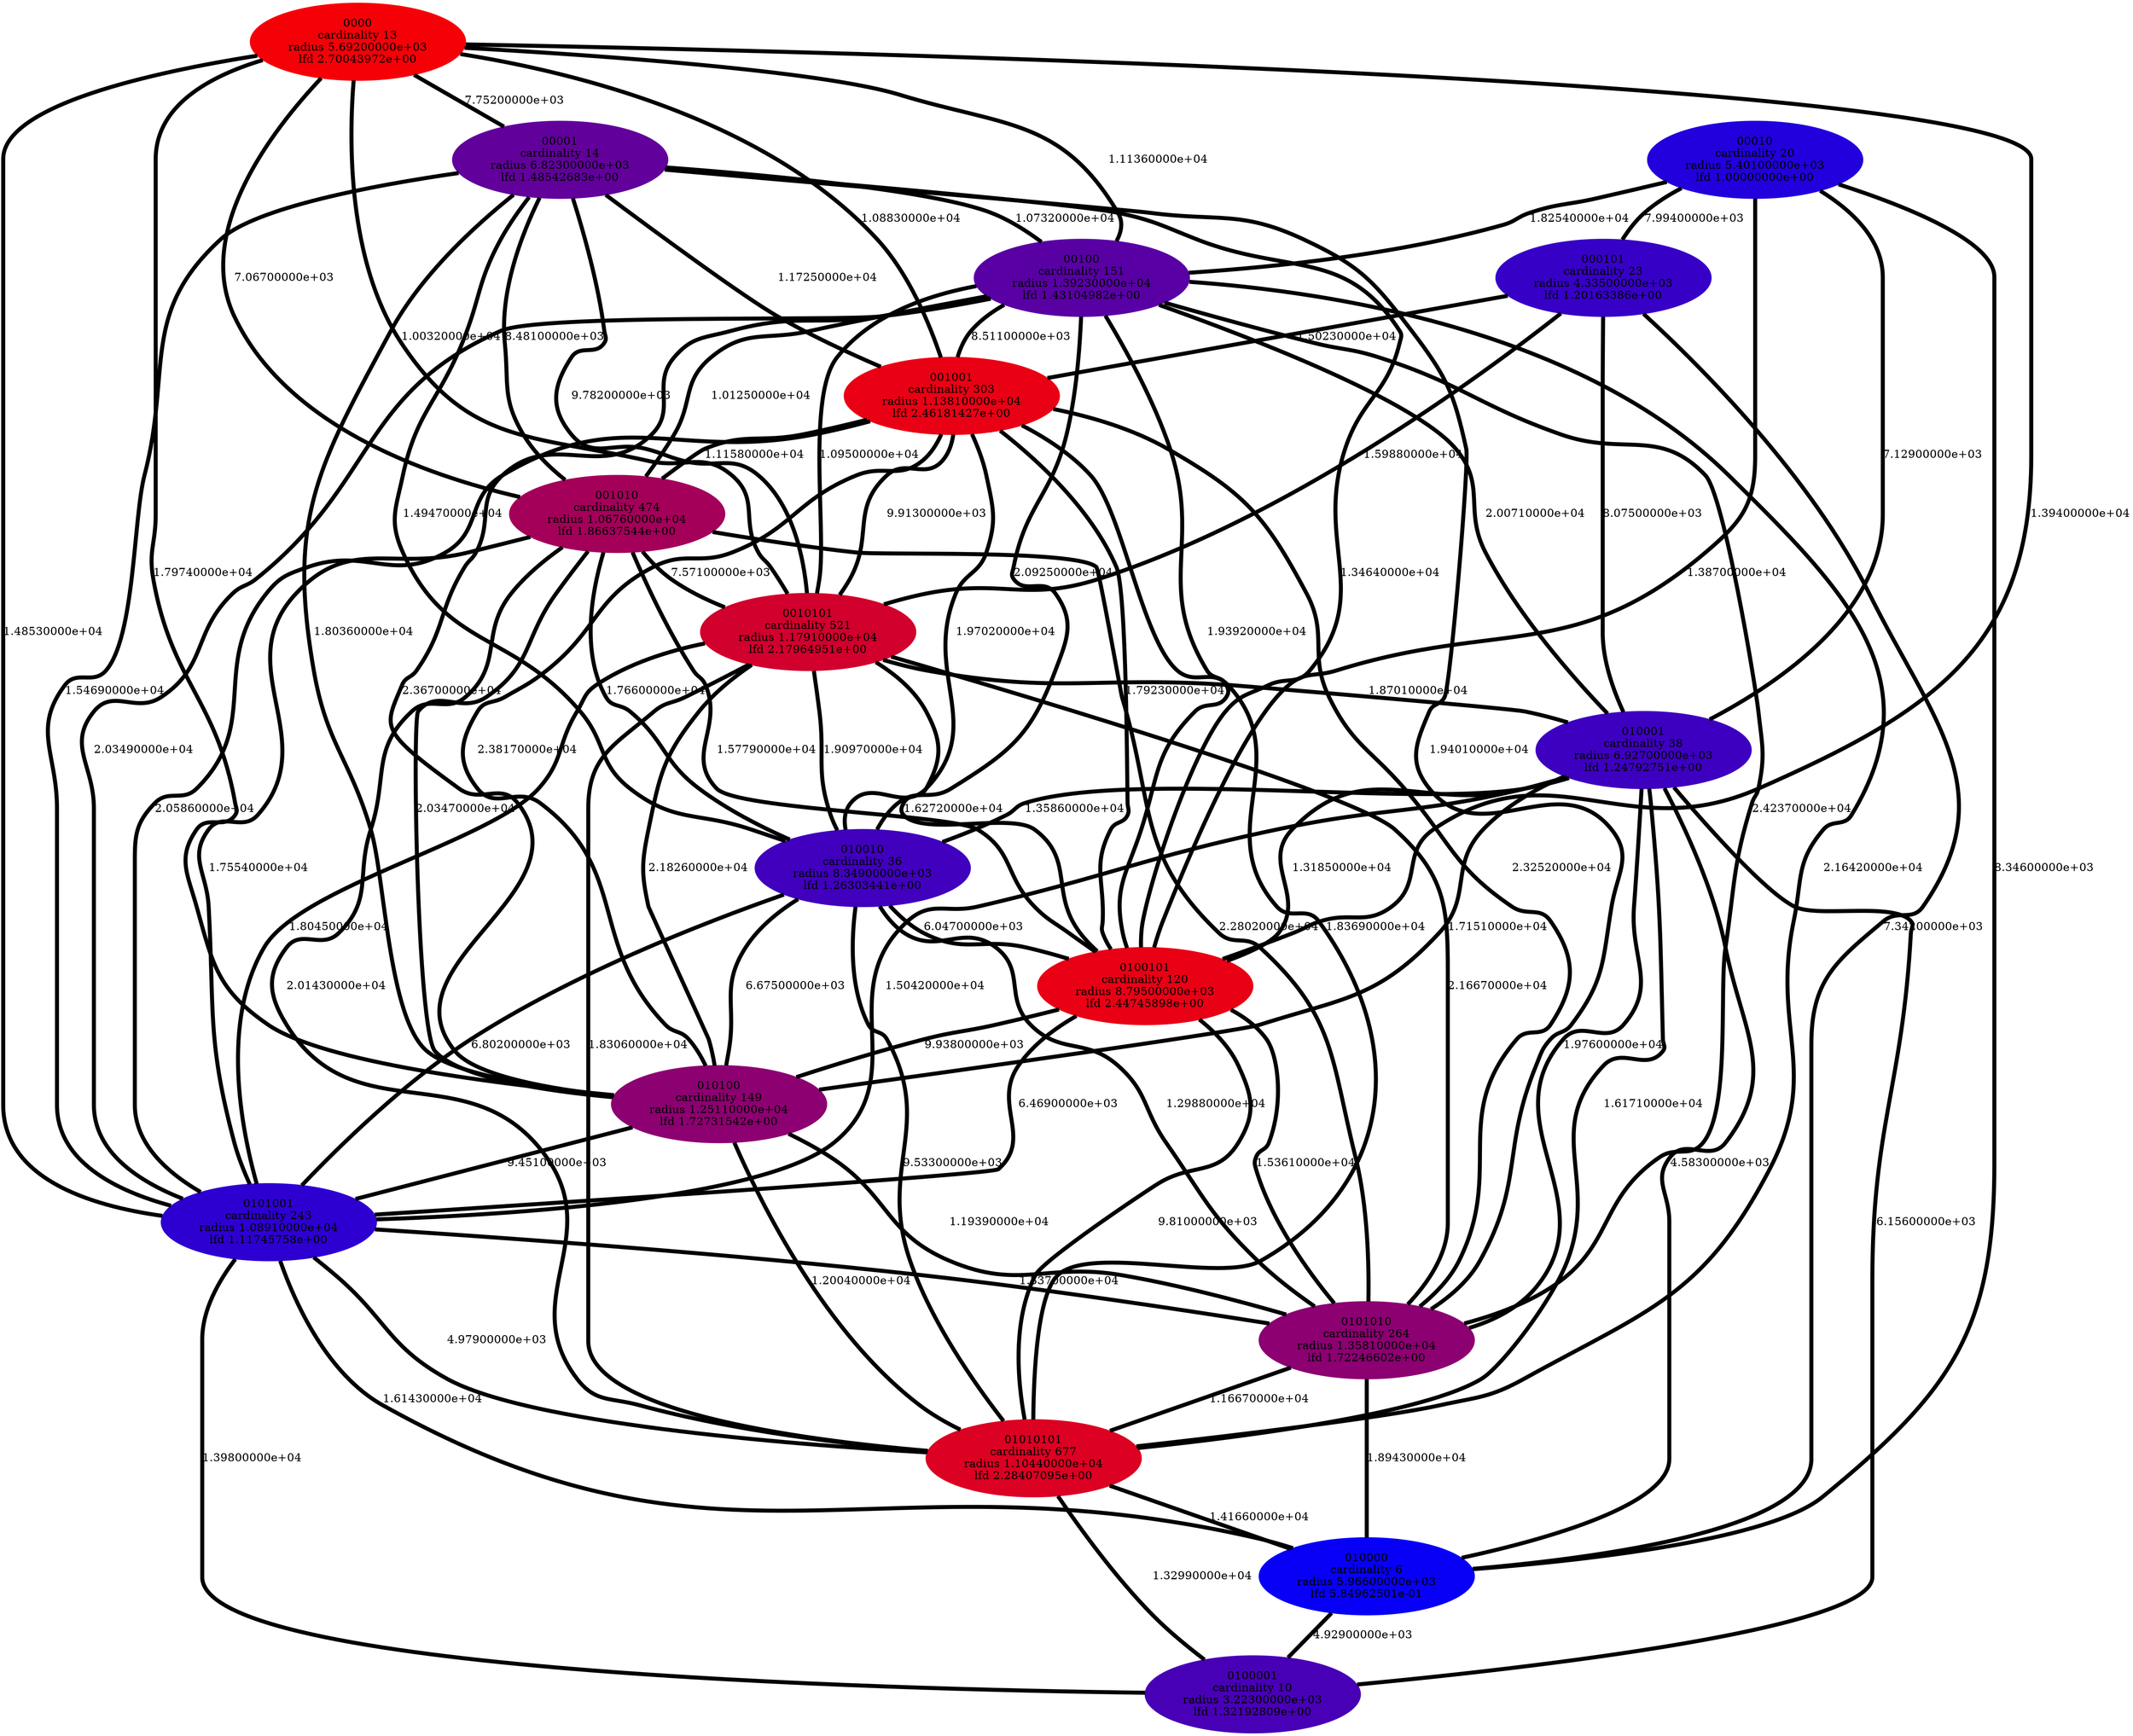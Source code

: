 graph cluster_cardinality_optimal_1 {
    edge[style=solid, penwidth="5", labeldistance="10"]
    010001 [label="010001\ncardinality 38\nradius 6.92700000e+03\nlfd 1.24792751e+00", color="#3E00C0", style="filled"]
    01010101 [label="01010101\ncardinality 677\nradius 1.10440000e+04\nlfd 2.28407095e+00", color="#DC0022", style="filled"]
    0010101 [label="0010101\ncardinality 521\nradius 1.17910000e+04\nlfd 2.17964951e+00", color="#D1002D", style="filled"]
    0100101 [label="0100101\ncardinality 120\nradius 8.79500000e+03\nlfd 2.44745898e+00", color="#E90015", style="filled"]
    010010 [label="010010\ncardinality 36\nradius 8.34900000e+03\nlfd 1.26303441e+00", color="#4000BE", style="filled"]
    00010 [label="00010\ncardinality 20\nradius 5.40100000e+03\nlfd 1.00000000e+00", color="#2100DD", style="filled"]
    00001 [label="00001\ncardinality 14\nradius 6.82300000e+03\nlfd 1.48542683e+00", color="#62009C", style="filled"]
    0000 [label="0000\ncardinality 13\nradius 5.69200000e+03\nlfd 2.70043972e+00", color="#F60008", style="filled"]
    0100001 [label="0100001\ncardinality 10\nradius 3.22300000e+03\nlfd 1.32192809e+00", color="#4800B6", style="filled"]
    010000 [label="010000\ncardinality 6\nradius 5.96600000e+03\nlfd 5.84962501e-01", color="#0800F6", style="filled"]
    001001 [label="001001\ncardinality 303\nradius 1.13810000e+04\nlfd 2.46181427e+00", color="#EA0014", style="filled"]
    000101 [label="000101\ncardinality 23\nradius 4.33500000e+03\nlfd 1.20163386e+00", color="#3700C7", style="filled"]
    00100 [label="00100\ncardinality 151\nradius 1.39230000e+04\nlfd 1.43104982e+00", color="#5900A5", style="filled"]
    0101010 [label="0101010\ncardinality 264\nradius 1.35810000e+04\nlfd 1.72246602e+00", color="#8C0072", style="filled"]
    010100 [label="010100\ncardinality 149\nradius 1.25110000e+04\nlfd 1.72731542e+00", color="#8D0071", style="filled"]
    001010 [label="001010\ncardinality 474\nradius 1.06760000e+04\nlfd 1.86637544e+00", color="#A4005A", style="filled"]
    0101001 [label="0101001\ncardinality 243\nradius 1.08910000e+04\nlfd 1.11745758e+00", color="#2D00D1", style="filled"]
    0010101 -- 010100 [label="2.18260000e+04"]
    010001 -- 0100101 [label="1.31850000e+04"]
    00001 -- 001010 [label="8.48100000e+03"]
    00001 -- 010100 [label="1.80360000e+04"]
    0010101 -- 0101010 [label="2.16670000e+04"]
    001010 -- 01010101 [label="2.01430000e+04"]
    0100101 -- 0101001 [label="6.46900000e+03"]
    001010 -- 0101001 [label="1.75540000e+04"]
    010001 -- 010000 [label="4.58300000e+03"]
    01010101 -- 010000 [label="1.41660000e+04"]
    0000 -- 0101001 [label="1.48530000e+04"]
    00001 -- 001001 [label="1.17250000e+04"]
    0100101 -- 01010101 [label="9.81000000e+03"]
    010010 -- 0101001 [label="6.80200000e+03"]
    0000 -- 001010 [label="7.06700000e+03"]
    010100 -- 0101010 [label="1.19390000e+04"]
    0010101 -- 01010101 [label="1.83060000e+04"]
    00100 -- 0010101 [label="1.09500000e+04"]
    010001 -- 0100001 [label="6.15600000e+03"]
    00001 -- 0101001 [label="1.54690000e+04"]
    010001 -- 0101010 [label="1.97600000e+04"]
    000101 -- 0010101 [label="1.59880000e+04"]
    001001 -- 010010 [label="1.97020000e+04"]
    00001 -- 0101010 [label="1.94010000e+04"]
    0101001 -- 0101010 [label="1.33700000e+04"]
    00010 -- 0100101 [label="1.38700000e+04"]
    00001 -- 0010101 [label="9.78200000e+03"]
    0000 -- 0010101 [label="1.00320000e+04"]
    001001 -- 010100 [label="2.38170000e+04"]
    010010 -- 0101010 [label="1.29880000e+04"]
    0010101 -- 010010 [label="1.90970000e+04"]
    00100 -- 01010101 [label="2.16420000e+04"]
    00010 -- 00100 [label="1.82540000e+04"]
    0010101 -- 0101001 [label="1.80450000e+04"]
    001001 -- 0101010 [label="2.32520000e+04"]
    010010 -- 01010101 [label="9.53300000e+03"]
    001001 -- 001010 [label="1.11580000e+04"]
    0101001 -- 01010101 [label="4.97900000e+03"]
    0010101 -- 0100101 [label="1.62720000e+04"]
    010100 -- 01010101 [label="1.20040000e+04"]
    0010101 -- 010001 [label="1.87010000e+04"]
    010001 -- 0101001 [label="1.50420000e+04"]
    0000 -- 001001 [label="1.08830000e+04"]
    0000 -- 00100 [label="1.11360000e+04"]
    00100 -- 010001 [label="2.00710000e+04"]
    001010 -- 0100101 [label="1.57790000e+04"]
    01010101 -- 0100001 [label="1.32990000e+04"]
    001001 -- 0010101 [label="9.91300000e+03"]
    001010 -- 0010101 [label="7.57100000e+03"]
    00100 -- 010010 [label="2.09250000e+04"]
    000101 -- 010001 [label="8.07500000e+03"]
    00001 -- 00100 [label="1.07320000e+04"]
    00100 -- 0101001 [label="2.03490000e+04"]
    00010 -- 000101 [label="7.99400000e+03"]
    000101 -- 010000 [label="7.34200000e+03"]
    010001 -- 010100 [label="1.71510000e+04"]
    010010 -- 0100101 [label="6.04700000e+03"]
    001001 -- 0100101 [label="1.79230000e+04"]
    0100101 -- 0101010 [label="1.53610000e+04"]
    010010 -- 010100 [label="6.67500000e+03"]
    00100 -- 001001 [label="8.51100000e+03"]
    00010 -- 010001 [label="7.12900000e+03"]
    010001 -- 010010 [label="1.35860000e+04"]
    00100 -- 0101010 [label="2.42370000e+04"]
    0000 -- 00001 [label="7.75200000e+03"]
    0100101 -- 010100 [label="9.93800000e+03"]
    001001 -- 01010101 [label="1.83690000e+04"]
    00001 -- 010010 [label="1.49470000e+04"]
    001010 -- 010100 [label="2.03470000e+04"]
    010001 -- 01010101 [label="1.61710000e+04"]
    010000 -- 0100001 [label="4.92900000e+03"]
    001001 -- 0101001 [label="2.05860000e+04"]
    0101010 -- 01010101 [label="1.16670000e+04"]
    00010 -- 010000 [label="8.34600000e+03"]
    00001 -- 0100101 [label="1.34640000e+04"]
    001010 -- 0101010 [label="2.28020000e+04"]
    00100 -- 0100101 [label="1.93920000e+04"]
    00100 -- 010100 [label="2.36700000e+04"]
    0000 -- 0100101 [label="1.39400000e+04"]
    0000 -- 010100 [label="1.79740000e+04"]
    000101 -- 001001 [label="1.50230000e+04"]
    0101010 -- 010000 [label="1.89430000e+04"]
    010100 -- 0101001 [label="9.45100000e+03"]
    001010 -- 010010 [label="1.76600000e+04"]
    0101001 -- 010000 [label="1.61430000e+04"]
    00100 -- 001010 [label="1.01250000e+04"]
    0101001 -- 0100001 [label="1.39800000e+04"]
}
